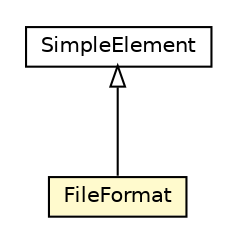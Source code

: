 #!/usr/local/bin/dot
#
# Class diagram 
# Generated by UMLGraph version 5.1 (http://www.umlgraph.org/)
#

digraph G {
	edge [fontname="Helvetica",fontsize=10,labelfontname="Helvetica",labelfontsize=10];
	node [fontname="Helvetica",fontsize=10,shape=plaintext];
	nodesep=0.25;
	ranksep=0.5;
	// uk.gov.nationalarchives.droid.base.SimpleElement
	c2156 [label=<<table title="uk.gov.nationalarchives.droid.base.SimpleElement" border="0" cellborder="1" cellspacing="0" cellpadding="2" port="p" href="../base/SimpleElement.html">
		<tr><td><table border="0" cellspacing="0" cellpadding="1">
<tr><td align="center" balign="center"> SimpleElement </td></tr>
		</table></td></tr>
		</table>>, fontname="Helvetica", fontcolor="black", fontsize=10.0];
	// uk.gov.nationalarchives.droid.signatureFile.FileFormat
	c2161 [label=<<table title="uk.gov.nationalarchives.droid.signatureFile.FileFormat" border="0" cellborder="1" cellspacing="0" cellpadding="2" port="p" bgcolor="lemonChiffon" href="./FileFormat.html">
		<tr><td><table border="0" cellspacing="0" cellpadding="1">
<tr><td align="center" balign="center"> FileFormat </td></tr>
		</table></td></tr>
		</table>>, fontname="Helvetica", fontcolor="black", fontsize=10.0];
	//uk.gov.nationalarchives.droid.signatureFile.FileFormat extends uk.gov.nationalarchives.droid.base.SimpleElement
	c2156:p -> c2161:p [dir=back,arrowtail=empty];
}

